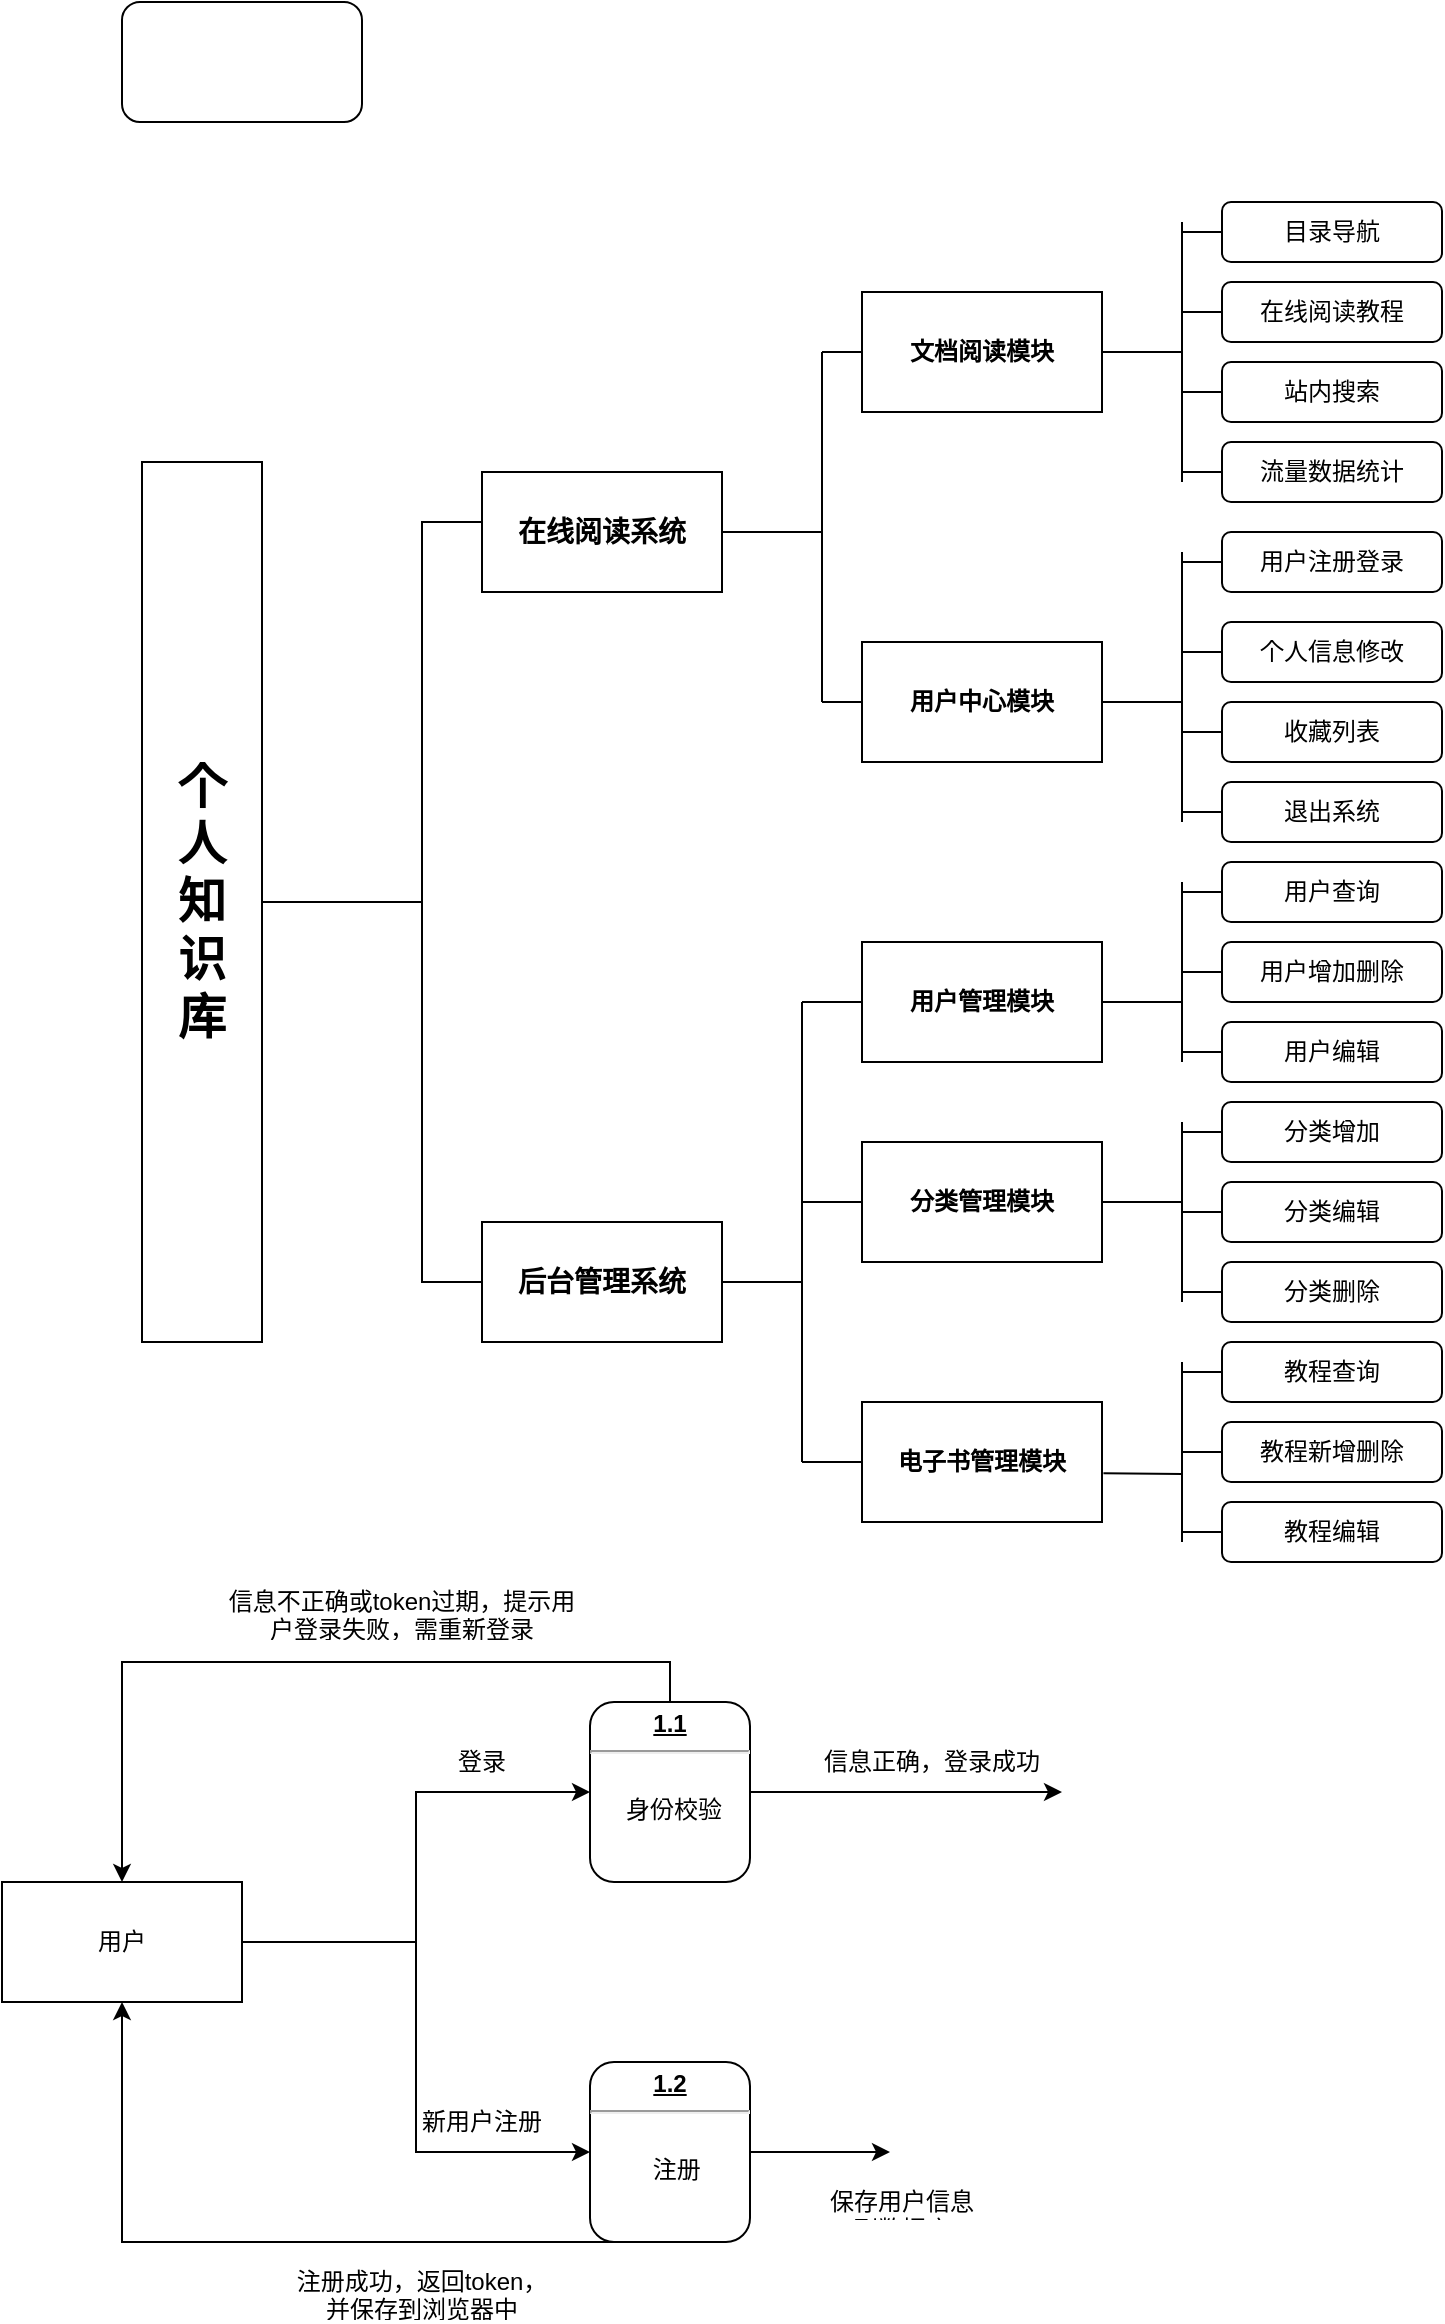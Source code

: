 <mxfile version="21.1.8" type="github">
  <diagram name="第 1 页" id="TmF-eybLoOuhkbg1tgr5">
    <mxGraphModel dx="1290" dy="1750" grid="1" gridSize="10" guides="1" tooltips="1" connect="1" arrows="1" fold="1" page="1" pageScale="1" pageWidth="827" pageHeight="1169" math="0" shadow="0">
      <root>
        <mxCell id="0" />
        <mxCell id="1" parent="0" />
        <mxCell id="l6QmSuYRG5UoU8oP4cPs-2" value="&lt;font style=&quot;font-size: 24px;&quot;&gt;&lt;b style=&quot;&quot;&gt;个&lt;br&gt;人&lt;br&gt;知&lt;br&gt;识&lt;br&gt;库&lt;/b&gt;&lt;/font&gt;" style="rounded=0;whiteSpace=wrap;html=1;" parent="1" vertex="1">
          <mxGeometry x="150" y="130" width="60" height="440" as="geometry" />
        </mxCell>
        <mxCell id="l6QmSuYRG5UoU8oP4cPs-10" value="&lt;font style=&quot;font-size: 14px;&quot;&gt;&lt;b&gt;后台管理系统&lt;/b&gt;&lt;/font&gt;" style="rounded=0;whiteSpace=wrap;html=1;" parent="1" vertex="1">
          <mxGeometry x="320" y="510" width="120" height="60" as="geometry" />
        </mxCell>
        <mxCell id="l6QmSuYRG5UoU8oP4cPs-11" value="&lt;font style=&quot;font-size: 14px;&quot;&gt;&lt;b&gt;在线阅读系统&lt;/b&gt;&lt;/font&gt;" style="rounded=0;whiteSpace=wrap;html=1;" parent="1" vertex="1">
          <mxGeometry x="320" y="135" width="120" height="60" as="geometry" />
        </mxCell>
        <mxCell id="l6QmSuYRG5UoU8oP4cPs-17" value="" style="endArrow=none;html=1;rounded=0;" parent="1" edge="1">
          <mxGeometry width="50" height="50" relative="1" as="geometry">
            <mxPoint x="290" y="350" as="sourcePoint" />
            <mxPoint x="320" y="160" as="targetPoint" />
            <Array as="points">
              <mxPoint x="290" y="160" />
              <mxPoint x="320" y="160" />
            </Array>
          </mxGeometry>
        </mxCell>
        <mxCell id="l6QmSuYRG5UoU8oP4cPs-20" value="" style="endArrow=none;html=1;rounded=0;exitX=1;exitY=0.5;exitDx=0;exitDy=0;entryX=0;entryY=0.5;entryDx=0;entryDy=0;" parent="1" source="l6QmSuYRG5UoU8oP4cPs-2" target="l6QmSuYRG5UoU8oP4cPs-10" edge="1">
          <mxGeometry width="50" height="50" relative="1" as="geometry">
            <mxPoint x="390" y="240" as="sourcePoint" />
            <mxPoint x="290" y="340" as="targetPoint" />
            <Array as="points">
              <mxPoint x="290" y="350" />
              <mxPoint x="290" y="540" />
            </Array>
          </mxGeometry>
        </mxCell>
        <mxCell id="l6QmSuYRG5UoU8oP4cPs-21" value="" style="endArrow=none;html=1;rounded=0;exitX=1;exitY=0.5;exitDx=0;exitDy=0;" parent="1" source="l6QmSuYRG5UoU8oP4cPs-11" edge="1">
          <mxGeometry width="50" height="50" relative="1" as="geometry">
            <mxPoint x="410" y="265" as="sourcePoint" />
            <mxPoint x="490" y="165" as="targetPoint" />
          </mxGeometry>
        </mxCell>
        <mxCell id="l6QmSuYRG5UoU8oP4cPs-24" value="在线阅读教程" style="rounded=1;whiteSpace=wrap;html=1;" parent="1" vertex="1">
          <mxGeometry x="690" y="40" width="110" height="30" as="geometry" />
        </mxCell>
        <mxCell id="l6QmSuYRG5UoU8oP4cPs-25" value="目录导航" style="rounded=1;whiteSpace=wrap;html=1;" parent="1" vertex="1">
          <mxGeometry x="690" width="110" height="30" as="geometry" />
        </mxCell>
        <mxCell id="l6QmSuYRG5UoU8oP4cPs-26" value="站内搜索" style="rounded=1;whiteSpace=wrap;html=1;" parent="1" vertex="1">
          <mxGeometry x="690" y="80" width="110" height="30" as="geometry" />
        </mxCell>
        <mxCell id="l6QmSuYRG5UoU8oP4cPs-27" value="流量数据统计" style="rounded=1;whiteSpace=wrap;html=1;" parent="1" vertex="1">
          <mxGeometry x="690" y="120" width="110" height="30" as="geometry" />
        </mxCell>
        <mxCell id="l6QmSuYRG5UoU8oP4cPs-30" value="&lt;b&gt;文档阅读模块&lt;/b&gt;" style="rounded=0;whiteSpace=wrap;html=1;" parent="1" vertex="1">
          <mxGeometry x="510" y="45" width="120" height="60" as="geometry" />
        </mxCell>
        <mxCell id="l6QmSuYRG5UoU8oP4cPs-31" value="" style="endArrow=none;html=1;rounded=0;" parent="1" edge="1">
          <mxGeometry width="50" height="50" relative="1" as="geometry">
            <mxPoint x="490" y="250" as="sourcePoint" />
            <mxPoint x="490" y="75" as="targetPoint" />
          </mxGeometry>
        </mxCell>
        <mxCell id="l6QmSuYRG5UoU8oP4cPs-34" value="&lt;b&gt;用户中心模块&lt;/b&gt;" style="rounded=0;whiteSpace=wrap;html=1;" parent="1" vertex="1">
          <mxGeometry x="510" y="220" width="120" height="60" as="geometry" />
        </mxCell>
        <mxCell id="l6QmSuYRG5UoU8oP4cPs-35" value="个人信息修改" style="rounded=1;whiteSpace=wrap;html=1;" parent="1" vertex="1">
          <mxGeometry x="690" y="210" width="110" height="30" as="geometry" />
        </mxCell>
        <mxCell id="l6QmSuYRG5UoU8oP4cPs-36" value="用户注册登录" style="rounded=1;whiteSpace=wrap;html=1;" parent="1" vertex="1">
          <mxGeometry x="690" y="165" width="110" height="30" as="geometry" />
        </mxCell>
        <mxCell id="l6QmSuYRG5UoU8oP4cPs-37" value="收藏列表" style="rounded=1;whiteSpace=wrap;html=1;" parent="1" vertex="1">
          <mxGeometry x="690" y="250" width="110" height="30" as="geometry" />
        </mxCell>
        <mxCell id="l6QmSuYRG5UoU8oP4cPs-38" value="退出系统" style="rounded=1;whiteSpace=wrap;html=1;" parent="1" vertex="1">
          <mxGeometry x="690" y="290" width="110" height="30" as="geometry" />
        </mxCell>
        <mxCell id="l6QmSuYRG5UoU8oP4cPs-39" value="" style="endArrow=none;html=1;rounded=0;entryX=0;entryY=0.5;entryDx=0;entryDy=0;" parent="1" target="l6QmSuYRG5UoU8oP4cPs-30" edge="1">
          <mxGeometry width="50" height="50" relative="1" as="geometry">
            <mxPoint x="490" y="75" as="sourcePoint" />
            <mxPoint x="500" y="175" as="targetPoint" />
          </mxGeometry>
        </mxCell>
        <mxCell id="l6QmSuYRG5UoU8oP4cPs-44" value="" style="endArrow=none;html=1;rounded=0;entryX=0;entryY=0.5;entryDx=0;entryDy=0;" parent="1" target="l6QmSuYRG5UoU8oP4cPs-34" edge="1">
          <mxGeometry width="50" height="50" relative="1" as="geometry">
            <mxPoint x="490" y="250" as="sourcePoint" />
            <mxPoint x="520" y="85" as="targetPoint" />
          </mxGeometry>
        </mxCell>
        <mxCell id="l6QmSuYRG5UoU8oP4cPs-45" value="" style="endArrow=none;html=1;rounded=0;exitX=1;exitY=0.5;exitDx=0;exitDy=0;" parent="1" source="l6QmSuYRG5UoU8oP4cPs-30" edge="1">
          <mxGeometry width="50" height="50" relative="1" as="geometry">
            <mxPoint x="510" y="95" as="sourcePoint" />
            <mxPoint x="670" y="75" as="targetPoint" />
          </mxGeometry>
        </mxCell>
        <mxCell id="l6QmSuYRG5UoU8oP4cPs-46" value="" style="endArrow=none;html=1;rounded=0;" parent="1" edge="1">
          <mxGeometry width="50" height="50" relative="1" as="geometry">
            <mxPoint x="670" y="140" as="sourcePoint" />
            <mxPoint x="670" y="10" as="targetPoint" />
          </mxGeometry>
        </mxCell>
        <mxCell id="l6QmSuYRG5UoU8oP4cPs-47" value="" style="endArrow=none;html=1;rounded=0;exitX=0;exitY=0.5;exitDx=0;exitDy=0;" parent="1" source="l6QmSuYRG5UoU8oP4cPs-25" edge="1">
          <mxGeometry width="50" height="50" relative="1" as="geometry">
            <mxPoint x="500" y="265" as="sourcePoint" />
            <mxPoint x="670" y="15" as="targetPoint" />
          </mxGeometry>
        </mxCell>
        <mxCell id="l6QmSuYRG5UoU8oP4cPs-48" value="" style="endArrow=none;html=1;rounded=0;exitX=0;exitY=0.5;exitDx=0;exitDy=0;" parent="1" source="l6QmSuYRG5UoU8oP4cPs-24" edge="1">
          <mxGeometry width="50" height="50" relative="1" as="geometry">
            <mxPoint x="700" y="10" as="sourcePoint" />
            <mxPoint x="670" y="55" as="targetPoint" />
          </mxGeometry>
        </mxCell>
        <mxCell id="l6QmSuYRG5UoU8oP4cPs-49" value="" style="endArrow=none;html=1;rounded=0;exitX=0;exitY=0.5;exitDx=0;exitDy=0;" parent="1" source="l6QmSuYRG5UoU8oP4cPs-26" edge="1">
          <mxGeometry width="50" height="50" relative="1" as="geometry">
            <mxPoint x="710" y="20" as="sourcePoint" />
            <mxPoint x="670" y="95" as="targetPoint" />
          </mxGeometry>
        </mxCell>
        <mxCell id="l6QmSuYRG5UoU8oP4cPs-50" value="" style="endArrow=none;html=1;rounded=0;exitX=0;exitY=0.5;exitDx=0;exitDy=0;" parent="1" source="l6QmSuYRG5UoU8oP4cPs-27" edge="1">
          <mxGeometry width="50" height="50" relative="1" as="geometry">
            <mxPoint x="720" y="30" as="sourcePoint" />
            <mxPoint x="670" y="135" as="targetPoint" />
          </mxGeometry>
        </mxCell>
        <mxCell id="l6QmSuYRG5UoU8oP4cPs-53" value="" style="endArrow=none;html=1;rounded=0;" parent="1" edge="1">
          <mxGeometry width="50" height="50" relative="1" as="geometry">
            <mxPoint x="670" y="310" as="sourcePoint" />
            <mxPoint x="670" y="175" as="targetPoint" />
          </mxGeometry>
        </mxCell>
        <mxCell id="l6QmSuYRG5UoU8oP4cPs-59" value="" style="endArrow=none;html=1;rounded=0;exitX=0;exitY=0.5;exitDx=0;exitDy=0;" parent="1" source="l6QmSuYRG5UoU8oP4cPs-36" edge="1">
          <mxGeometry width="50" height="50" relative="1" as="geometry">
            <mxPoint x="700" y="25" as="sourcePoint" />
            <mxPoint x="670" y="180" as="targetPoint" />
          </mxGeometry>
        </mxCell>
        <mxCell id="l6QmSuYRG5UoU8oP4cPs-60" value="" style="endArrow=none;html=1;rounded=0;exitX=0;exitY=0.5;exitDx=0;exitDy=0;" parent="1" source="l6QmSuYRG5UoU8oP4cPs-35" edge="1">
          <mxGeometry width="50" height="50" relative="1" as="geometry">
            <mxPoint x="700" y="190" as="sourcePoint" />
            <mxPoint x="670" y="225" as="targetPoint" />
          </mxGeometry>
        </mxCell>
        <mxCell id="l6QmSuYRG5UoU8oP4cPs-61" value="" style="endArrow=none;html=1;rounded=0;exitX=0;exitY=0.5;exitDx=0;exitDy=0;" parent="1" source="l6QmSuYRG5UoU8oP4cPs-37" edge="1">
          <mxGeometry width="50" height="50" relative="1" as="geometry">
            <mxPoint x="700" y="235" as="sourcePoint" />
            <mxPoint x="670" y="265" as="targetPoint" />
          </mxGeometry>
        </mxCell>
        <mxCell id="l6QmSuYRG5UoU8oP4cPs-62" value="" style="endArrow=none;html=1;rounded=0;exitX=0;exitY=0.5;exitDx=0;exitDy=0;" parent="1" source="l6QmSuYRG5UoU8oP4cPs-38" edge="1">
          <mxGeometry width="50" height="50" relative="1" as="geometry">
            <mxPoint x="700" y="275" as="sourcePoint" />
            <mxPoint x="670" y="305" as="targetPoint" />
          </mxGeometry>
        </mxCell>
        <mxCell id="l6QmSuYRG5UoU8oP4cPs-64" value="&lt;b&gt;用户管理模块&lt;/b&gt;" style="rounded=0;whiteSpace=wrap;html=1;" parent="1" vertex="1">
          <mxGeometry x="510" y="370" width="120" height="60" as="geometry" />
        </mxCell>
        <mxCell id="l6QmSuYRG5UoU8oP4cPs-65" value="" style="endArrow=none;html=1;rounded=0;" parent="1" edge="1">
          <mxGeometry width="50" height="50" relative="1" as="geometry">
            <mxPoint x="480" y="630" as="sourcePoint" />
            <mxPoint x="480" y="400" as="targetPoint" />
          </mxGeometry>
        </mxCell>
        <mxCell id="l6QmSuYRG5UoU8oP4cPs-66" value="&lt;b&gt;电子书管理模块&lt;/b&gt;" style="rounded=0;whiteSpace=wrap;html=1;" parent="1" vertex="1">
          <mxGeometry x="510" y="600" width="120" height="60" as="geometry" />
        </mxCell>
        <mxCell id="l6QmSuYRG5UoU8oP4cPs-67" value="" style="endArrow=none;html=1;rounded=0;entryX=0;entryY=0.5;entryDx=0;entryDy=0;" parent="1" target="l6QmSuYRG5UoU8oP4cPs-64" edge="1">
          <mxGeometry width="50" height="50" relative="1" as="geometry">
            <mxPoint x="480" y="400" as="sourcePoint" />
            <mxPoint x="490" y="500" as="targetPoint" />
          </mxGeometry>
        </mxCell>
        <mxCell id="l6QmSuYRG5UoU8oP4cPs-68" value="" style="endArrow=none;html=1;rounded=0;entryX=0;entryY=0.5;entryDx=0;entryDy=0;" parent="1" target="l6QmSuYRG5UoU8oP4cPs-66" edge="1">
          <mxGeometry width="50" height="50" relative="1" as="geometry">
            <mxPoint x="480" y="630" as="sourcePoint" />
            <mxPoint x="510" y="410" as="targetPoint" />
          </mxGeometry>
        </mxCell>
        <mxCell id="l6QmSuYRG5UoU8oP4cPs-69" value="" style="endArrow=none;html=1;rounded=0;exitX=1;exitY=0.5;exitDx=0;exitDy=0;" parent="1" source="l6QmSuYRG5UoU8oP4cPs-10" edge="1">
          <mxGeometry width="50" height="50" relative="1" as="geometry">
            <mxPoint x="450" y="175" as="sourcePoint" />
            <mxPoint x="480" y="540" as="targetPoint" />
          </mxGeometry>
        </mxCell>
        <mxCell id="l6QmSuYRG5UoU8oP4cPs-71" value="&lt;b&gt;分类管理模块&lt;/b&gt;" style="rounded=0;whiteSpace=wrap;html=1;" parent="1" vertex="1">
          <mxGeometry x="510" y="470" width="120" height="60" as="geometry" />
        </mxCell>
        <mxCell id="l6QmSuYRG5UoU8oP4cPs-72" value="" style="endArrow=none;html=1;rounded=0;entryX=0;entryY=0.5;entryDx=0;entryDy=0;" parent="1" target="l6QmSuYRG5UoU8oP4cPs-71" edge="1">
          <mxGeometry width="50" height="50" relative="1" as="geometry">
            <mxPoint x="480" y="500" as="sourcePoint" />
            <mxPoint x="510" y="500" as="targetPoint" />
          </mxGeometry>
        </mxCell>
        <mxCell id="l6QmSuYRG5UoU8oP4cPs-73" value="用户增加删除" style="rounded=1;whiteSpace=wrap;html=1;" parent="1" vertex="1">
          <mxGeometry x="690" y="370" width="110" height="30" as="geometry" />
        </mxCell>
        <mxCell id="l6QmSuYRG5UoU8oP4cPs-74" value="用户查询" style="rounded=1;whiteSpace=wrap;html=1;" parent="1" vertex="1">
          <mxGeometry x="690" y="330" width="110" height="30" as="geometry" />
        </mxCell>
        <mxCell id="l6QmSuYRG5UoU8oP4cPs-75" value="用户编辑" style="rounded=1;whiteSpace=wrap;html=1;" parent="1" vertex="1">
          <mxGeometry x="690" y="410" width="110" height="30" as="geometry" />
        </mxCell>
        <mxCell id="l6QmSuYRG5UoU8oP4cPs-77" value="" style="endArrow=none;html=1;rounded=0;" parent="1" edge="1">
          <mxGeometry width="50" height="50" relative="1" as="geometry">
            <mxPoint x="670" y="430" as="sourcePoint" />
            <mxPoint x="670" y="340" as="targetPoint" />
          </mxGeometry>
        </mxCell>
        <mxCell id="l6QmSuYRG5UoU8oP4cPs-78" value="" style="endArrow=none;html=1;rounded=0;exitX=0;exitY=0.5;exitDx=0;exitDy=0;" parent="1" source="l6QmSuYRG5UoU8oP4cPs-74" edge="1">
          <mxGeometry width="50" height="50" relative="1" as="geometry">
            <mxPoint x="500" y="595" as="sourcePoint" />
            <mxPoint x="670" y="345" as="targetPoint" />
          </mxGeometry>
        </mxCell>
        <mxCell id="l6QmSuYRG5UoU8oP4cPs-79" value="" style="endArrow=none;html=1;rounded=0;exitX=0;exitY=0.5;exitDx=0;exitDy=0;" parent="1" source="l6QmSuYRG5UoU8oP4cPs-73" edge="1">
          <mxGeometry width="50" height="50" relative="1" as="geometry">
            <mxPoint x="700" y="340" as="sourcePoint" />
            <mxPoint x="670" y="385" as="targetPoint" />
          </mxGeometry>
        </mxCell>
        <mxCell id="l6QmSuYRG5UoU8oP4cPs-80" value="" style="endArrow=none;html=1;rounded=0;exitX=0;exitY=0.5;exitDx=0;exitDy=0;" parent="1" source="l6QmSuYRG5UoU8oP4cPs-75" edge="1">
          <mxGeometry width="50" height="50" relative="1" as="geometry">
            <mxPoint x="710" y="350" as="sourcePoint" />
            <mxPoint x="670" y="425" as="targetPoint" />
          </mxGeometry>
        </mxCell>
        <mxCell id="l6QmSuYRG5UoU8oP4cPs-82" value="分类编辑" style="rounded=1;whiteSpace=wrap;html=1;" parent="1" vertex="1">
          <mxGeometry x="690" y="490" width="110" height="30" as="geometry" />
        </mxCell>
        <mxCell id="l6QmSuYRG5UoU8oP4cPs-83" value="分类增加" style="rounded=1;whiteSpace=wrap;html=1;" parent="1" vertex="1">
          <mxGeometry x="690" y="450" width="110" height="30" as="geometry" />
        </mxCell>
        <mxCell id="l6QmSuYRG5UoU8oP4cPs-86" value="" style="endArrow=none;html=1;rounded=0;" parent="1" edge="1">
          <mxGeometry width="50" height="50" relative="1" as="geometry">
            <mxPoint x="670" y="550" as="sourcePoint" />
            <mxPoint x="670" y="460" as="targetPoint" />
          </mxGeometry>
        </mxCell>
        <mxCell id="l6QmSuYRG5UoU8oP4cPs-87" value="" style="endArrow=none;html=1;rounded=0;exitX=0;exitY=0.5;exitDx=0;exitDy=0;" parent="1" source="l6QmSuYRG5UoU8oP4cPs-83" edge="1">
          <mxGeometry width="50" height="50" relative="1" as="geometry">
            <mxPoint x="500" y="715" as="sourcePoint" />
            <mxPoint x="670" y="465" as="targetPoint" />
          </mxGeometry>
        </mxCell>
        <mxCell id="l6QmSuYRG5UoU8oP4cPs-88" value="" style="endArrow=none;html=1;rounded=0;exitX=0;exitY=0.5;exitDx=0;exitDy=0;" parent="1" source="l6QmSuYRG5UoU8oP4cPs-82" edge="1">
          <mxGeometry width="50" height="50" relative="1" as="geometry">
            <mxPoint x="700" y="460" as="sourcePoint" />
            <mxPoint x="670" y="505" as="targetPoint" />
          </mxGeometry>
        </mxCell>
        <mxCell id="l6QmSuYRG5UoU8oP4cPs-89" value="" style="endArrow=none;html=1;rounded=0;exitX=0;exitY=0.5;exitDx=0;exitDy=0;" parent="1" source="l6QmSuYRG5UoU8oP4cPs-91" edge="1">
          <mxGeometry width="50" height="50" relative="1" as="geometry">
            <mxPoint x="690" y="540" as="sourcePoint" />
            <mxPoint x="670" y="545" as="targetPoint" />
          </mxGeometry>
        </mxCell>
        <mxCell id="l6QmSuYRG5UoU8oP4cPs-91" value="分类删除" style="rounded=1;whiteSpace=wrap;html=1;" parent="1" vertex="1">
          <mxGeometry x="690" y="530" width="110" height="30" as="geometry" />
        </mxCell>
        <mxCell id="l6QmSuYRG5UoU8oP4cPs-93" value="教程新增删除" style="rounded=1;whiteSpace=wrap;html=1;" parent="1" vertex="1">
          <mxGeometry x="690" y="610" width="110" height="30" as="geometry" />
        </mxCell>
        <mxCell id="l6QmSuYRG5UoU8oP4cPs-94" value="教程查询" style="rounded=1;whiteSpace=wrap;html=1;" parent="1" vertex="1">
          <mxGeometry x="690" y="570" width="110" height="30" as="geometry" />
        </mxCell>
        <mxCell id="l6QmSuYRG5UoU8oP4cPs-96" value="" style="endArrow=none;html=1;rounded=0;" parent="1" edge="1">
          <mxGeometry width="50" height="50" relative="1" as="geometry">
            <mxPoint x="670" y="670" as="sourcePoint" />
            <mxPoint x="670" y="580" as="targetPoint" />
          </mxGeometry>
        </mxCell>
        <mxCell id="l6QmSuYRG5UoU8oP4cPs-97" value="" style="endArrow=none;html=1;rounded=0;exitX=0;exitY=0.5;exitDx=0;exitDy=0;" parent="1" source="l6QmSuYRG5UoU8oP4cPs-94" edge="1">
          <mxGeometry width="50" height="50" relative="1" as="geometry">
            <mxPoint x="500" y="835" as="sourcePoint" />
            <mxPoint x="670" y="585" as="targetPoint" />
          </mxGeometry>
        </mxCell>
        <mxCell id="l6QmSuYRG5UoU8oP4cPs-98" value="" style="endArrow=none;html=1;rounded=0;exitX=0;exitY=0.5;exitDx=0;exitDy=0;" parent="1" source="l6QmSuYRG5UoU8oP4cPs-93" edge="1">
          <mxGeometry width="50" height="50" relative="1" as="geometry">
            <mxPoint x="700" y="580" as="sourcePoint" />
            <mxPoint x="670" y="625" as="targetPoint" />
          </mxGeometry>
        </mxCell>
        <mxCell id="l6QmSuYRG5UoU8oP4cPs-99" value="" style="endArrow=none;html=1;rounded=0;exitX=0;exitY=0.5;exitDx=0;exitDy=0;" parent="1" source="l6QmSuYRG5UoU8oP4cPs-101" edge="1">
          <mxGeometry width="50" height="50" relative="1" as="geometry">
            <mxPoint x="690" y="660" as="sourcePoint" />
            <mxPoint x="670" y="665" as="targetPoint" />
          </mxGeometry>
        </mxCell>
        <mxCell id="l6QmSuYRG5UoU8oP4cPs-101" value="教程编辑" style="rounded=1;whiteSpace=wrap;html=1;" parent="1" vertex="1">
          <mxGeometry x="690" y="650" width="110" height="30" as="geometry" />
        </mxCell>
        <mxCell id="l6QmSuYRG5UoU8oP4cPs-102" value="" style="endArrow=none;html=1;rounded=0;exitX=1;exitY=0.5;exitDx=0;exitDy=0;" parent="1" source="l6QmSuYRG5UoU8oP4cPs-64" edge="1">
          <mxGeometry width="50" height="50" relative="1" as="geometry">
            <mxPoint x="640" y="215" as="sourcePoint" />
            <mxPoint x="670" y="400" as="targetPoint" />
          </mxGeometry>
        </mxCell>
        <mxCell id="l6QmSuYRG5UoU8oP4cPs-103" value="" style="endArrow=none;html=1;rounded=0;exitX=1;exitY=0.5;exitDx=0;exitDy=0;" parent="1" source="l6QmSuYRG5UoU8oP4cPs-71" edge="1">
          <mxGeometry width="50" height="50" relative="1" as="geometry">
            <mxPoint x="640" y="360" as="sourcePoint" />
            <mxPoint x="670" y="500" as="targetPoint" />
          </mxGeometry>
        </mxCell>
        <mxCell id="l6QmSuYRG5UoU8oP4cPs-104" value="" style="endArrow=none;html=1;rounded=0;exitX=1.006;exitY=0.593;exitDx=0;exitDy=0;exitPerimeter=0;" parent="1" source="l6QmSuYRG5UoU8oP4cPs-66" edge="1">
          <mxGeometry width="50" height="50" relative="1" as="geometry">
            <mxPoint x="640" y="500" as="sourcePoint" />
            <mxPoint x="670" y="636" as="targetPoint" />
          </mxGeometry>
        </mxCell>
        <mxCell id="l6QmSuYRG5UoU8oP4cPs-106" value="" style="endArrow=none;html=1;rounded=0;exitX=1;exitY=0.5;exitDx=0;exitDy=0;" parent="1" source="l6QmSuYRG5UoU8oP4cPs-34" edge="1">
          <mxGeometry width="50" height="50" relative="1" as="geometry">
            <mxPoint x="500" y="260" as="sourcePoint" />
            <mxPoint x="670" y="250" as="targetPoint" />
          </mxGeometry>
        </mxCell>
        <mxCell id="l6QmSuYRG5UoU8oP4cPs-107" value="" style="rounded=1;whiteSpace=wrap;html=1;strokeColor=default;fontFamily=Helvetica;fontSize=12;fontColor=default;fillColor=default;" parent="1" vertex="1">
          <mxGeometry x="140" y="-100" width="120" height="60" as="geometry" />
        </mxCell>
        <mxCell id="l6QmSuYRG5UoU8oP4cPs-116" style="edgeStyle=orthogonalEdgeStyle;rounded=0;orthogonalLoop=1;jettySize=auto;html=1;entryX=0;entryY=0.5;entryDx=0;entryDy=0;fontFamily=Helvetica;fontSize=12;fontColor=default;" parent="1" source="l6QmSuYRG5UoU8oP4cPs-108" target="l6QmSuYRG5UoU8oP4cPs-112" edge="1">
          <mxGeometry relative="1" as="geometry" />
        </mxCell>
        <mxCell id="l6QmSuYRG5UoU8oP4cPs-117" style="edgeStyle=orthogonalEdgeStyle;rounded=0;orthogonalLoop=1;jettySize=auto;html=1;entryX=0;entryY=0.5;entryDx=0;entryDy=0;fontFamily=Helvetica;fontSize=12;fontColor=default;" parent="1" source="l6QmSuYRG5UoU8oP4cPs-108" target="l6QmSuYRG5UoU8oP4cPs-113" edge="1">
          <mxGeometry relative="1" as="geometry" />
        </mxCell>
        <mxCell id="l6QmSuYRG5UoU8oP4cPs-108" value="用户" style="rounded=0;whiteSpace=wrap;html=1;strokeColor=default;fontFamily=Helvetica;fontSize=12;fontColor=default;fillColor=default;" parent="1" vertex="1">
          <mxGeometry x="80" y="840" width="120" height="60" as="geometry" />
        </mxCell>
        <mxCell id="l6QmSuYRG5UoU8oP4cPs-124" style="edgeStyle=orthogonalEdgeStyle;rounded=0;orthogonalLoop=1;jettySize=auto;html=1;fontFamily=Helvetica;fontSize=12;fontColor=default;" parent="1" source="l6QmSuYRG5UoU8oP4cPs-112" edge="1">
          <mxGeometry relative="1" as="geometry">
            <mxPoint x="610" y="795" as="targetPoint" />
          </mxGeometry>
        </mxCell>
        <mxCell id="l6QmSuYRG5UoU8oP4cPs-131" style="edgeStyle=orthogonalEdgeStyle;rounded=0;orthogonalLoop=1;jettySize=auto;html=1;entryX=0.5;entryY=0;entryDx=0;entryDy=0;fontFamily=Helvetica;fontSize=12;fontColor=default;" parent="1" source="l6QmSuYRG5UoU8oP4cPs-112" target="l6QmSuYRG5UoU8oP4cPs-108" edge="1">
          <mxGeometry relative="1" as="geometry">
            <Array as="points">
              <mxPoint x="414" y="730" />
              <mxPoint x="140" y="730" />
            </Array>
          </mxGeometry>
        </mxCell>
        <mxCell id="l6QmSuYRG5UoU8oP4cPs-112" value="&lt;p style=&quot;margin:0px;margin-top:4px;text-align:center;text-decoration:underline;&quot;&gt;&lt;b&gt;1.1&lt;/b&gt;&lt;/p&gt;&lt;hr&gt;&lt;p style=&quot;margin:0px;margin-left:8px;&quot;&gt;&lt;br&gt;&lt;/p&gt;&lt;p style=&quot;margin:0px;margin-left:8px;&quot;&gt;&amp;nbsp; &amp;nbsp;身份校验&lt;/p&gt;" style="verticalAlign=top;align=left;overflow=fill;fontSize=12;fontFamily=Helvetica;html=1;whiteSpace=wrap;rounded=1;strokeColor=default;fontColor=default;fillColor=default;" parent="1" vertex="1">
          <mxGeometry x="374" y="750" width="80" height="90" as="geometry" />
        </mxCell>
        <mxCell id="l6QmSuYRG5UoU8oP4cPs-136" value="" style="edgeStyle=orthogonalEdgeStyle;rounded=0;orthogonalLoop=1;jettySize=auto;html=1;fontFamily=Helvetica;fontSize=12;fontColor=default;" parent="1" source="l6QmSuYRG5UoU8oP4cPs-113" edge="1">
          <mxGeometry relative="1" as="geometry">
            <mxPoint x="524" y="975" as="targetPoint" />
          </mxGeometry>
        </mxCell>
        <mxCell id="l6QmSuYRG5UoU8oP4cPs-113" value="&lt;p style=&quot;margin:0px;margin-top:4px;text-align:center;text-decoration:underline;&quot;&gt;&lt;b&gt;1.2&lt;/b&gt;&lt;/p&gt;&lt;hr&gt;&lt;p style=&quot;margin:0px;margin-left:8px;&quot;&gt;&lt;br&gt;&lt;/p&gt;&lt;p style=&quot;margin:0px;margin-left:8px;&quot;&gt;&amp;nbsp; &amp;nbsp; &amp;nbsp; &amp;nbsp;注册&lt;/p&gt;" style="verticalAlign=top;align=left;overflow=fill;fontSize=12;fontFamily=Helvetica;html=1;whiteSpace=wrap;rounded=1;strokeColor=default;fontColor=default;fillColor=default;" parent="1" vertex="1">
          <mxGeometry x="374" y="930" width="80" height="90" as="geometry" />
        </mxCell>
        <UserObject label="登录" placeholders="1" name="Variable" id="l6QmSuYRG5UoU8oP4cPs-120">
          <mxCell style="text;html=1;strokeColor=none;fillColor=none;align=center;verticalAlign=middle;whiteSpace=wrap;overflow=hidden;fontSize=12;fontFamily=Helvetica;fontColor=default;" parent="1" vertex="1">
            <mxGeometry x="280" y="770" width="80" height="20" as="geometry" />
          </mxCell>
        </UserObject>
        <UserObject label="新用户注册" placeholders="1" name="Variable" id="l6QmSuYRG5UoU8oP4cPs-121">
          <mxCell style="text;html=1;strokeColor=none;fillColor=none;align=center;verticalAlign=middle;whiteSpace=wrap;overflow=hidden;fontSize=12;fontFamily=Helvetica;fontColor=default;" parent="1" vertex="1">
            <mxGeometry x="280" y="950" width="80" height="20" as="geometry" />
          </mxCell>
        </UserObject>
        <UserObject label="信息正确，登录成功" placeholders="1" name="Variable" id="l6QmSuYRG5UoU8oP4cPs-126">
          <mxCell style="text;html=1;strokeColor=none;fillColor=none;align=center;verticalAlign=middle;whiteSpace=wrap;overflow=hidden;fontSize=12;fontFamily=Helvetica;fontColor=default;" parent="1" vertex="1">
            <mxGeometry x="490" y="770" width="110" height="20" as="geometry" />
          </mxCell>
        </UserObject>
        <UserObject label="信息不正确或token过期，提示用户登录失败，需重新登录" placeholders="1" name="Variable" id="l6QmSuYRG5UoU8oP4cPs-132">
          <mxCell style="text;html=1;strokeColor=none;fillColor=none;align=center;verticalAlign=middle;whiteSpace=wrap;overflow=hidden;fontSize=12;fontFamily=Helvetica;fontColor=default;" parent="1" vertex="1">
            <mxGeometry x="190" y="690" width="180" height="30" as="geometry" />
          </mxCell>
        </UserObject>
        <mxCell id="sGKAQTP0XBKxKNhJbPzb-4" value="" style="endArrow=classic;html=1;rounded=0;entryX=0.5;entryY=1;entryDx=0;entryDy=0;exitX=0.5;exitY=1;exitDx=0;exitDy=0;" edge="1" parent="1" source="l6QmSuYRG5UoU8oP4cPs-113" target="l6QmSuYRG5UoU8oP4cPs-108">
          <mxGeometry width="50" height="50" relative="1" as="geometry">
            <mxPoint x="610" y="818" as="sourcePoint" />
            <mxPoint x="440" y="790" as="targetPoint" />
            <Array as="points">
              <mxPoint x="140" y="1020" />
            </Array>
          </mxGeometry>
        </mxCell>
        <UserObject label="注册成功，返回token，&lt;br&gt;并保存到浏览器中" placeholders="1" name="Variable" id="sGKAQTP0XBKxKNhJbPzb-9">
          <mxCell style="text;html=1;strokeColor=none;fillColor=none;align=center;verticalAlign=middle;whiteSpace=wrap;overflow=hidden;fontSize=12;fontFamily=Helvetica;fontColor=default;" vertex="1" parent="1">
            <mxGeometry x="220" y="1030" width="140" height="30" as="geometry" />
          </mxCell>
        </UserObject>
        <UserObject label="保存用户信息到数据库" placeholders="1" name="Variable" id="sGKAQTP0XBKxKNhJbPzb-12">
          <mxCell style="text;html=1;strokeColor=none;fillColor=none;align=center;verticalAlign=middle;whiteSpace=wrap;overflow=hidden;fontSize=12;fontFamily=Helvetica;fontColor=default;" vertex="1" parent="1">
            <mxGeometry x="490" y="990" width="80" height="20" as="geometry" />
          </mxCell>
        </UserObject>
      </root>
    </mxGraphModel>
  </diagram>
</mxfile>
